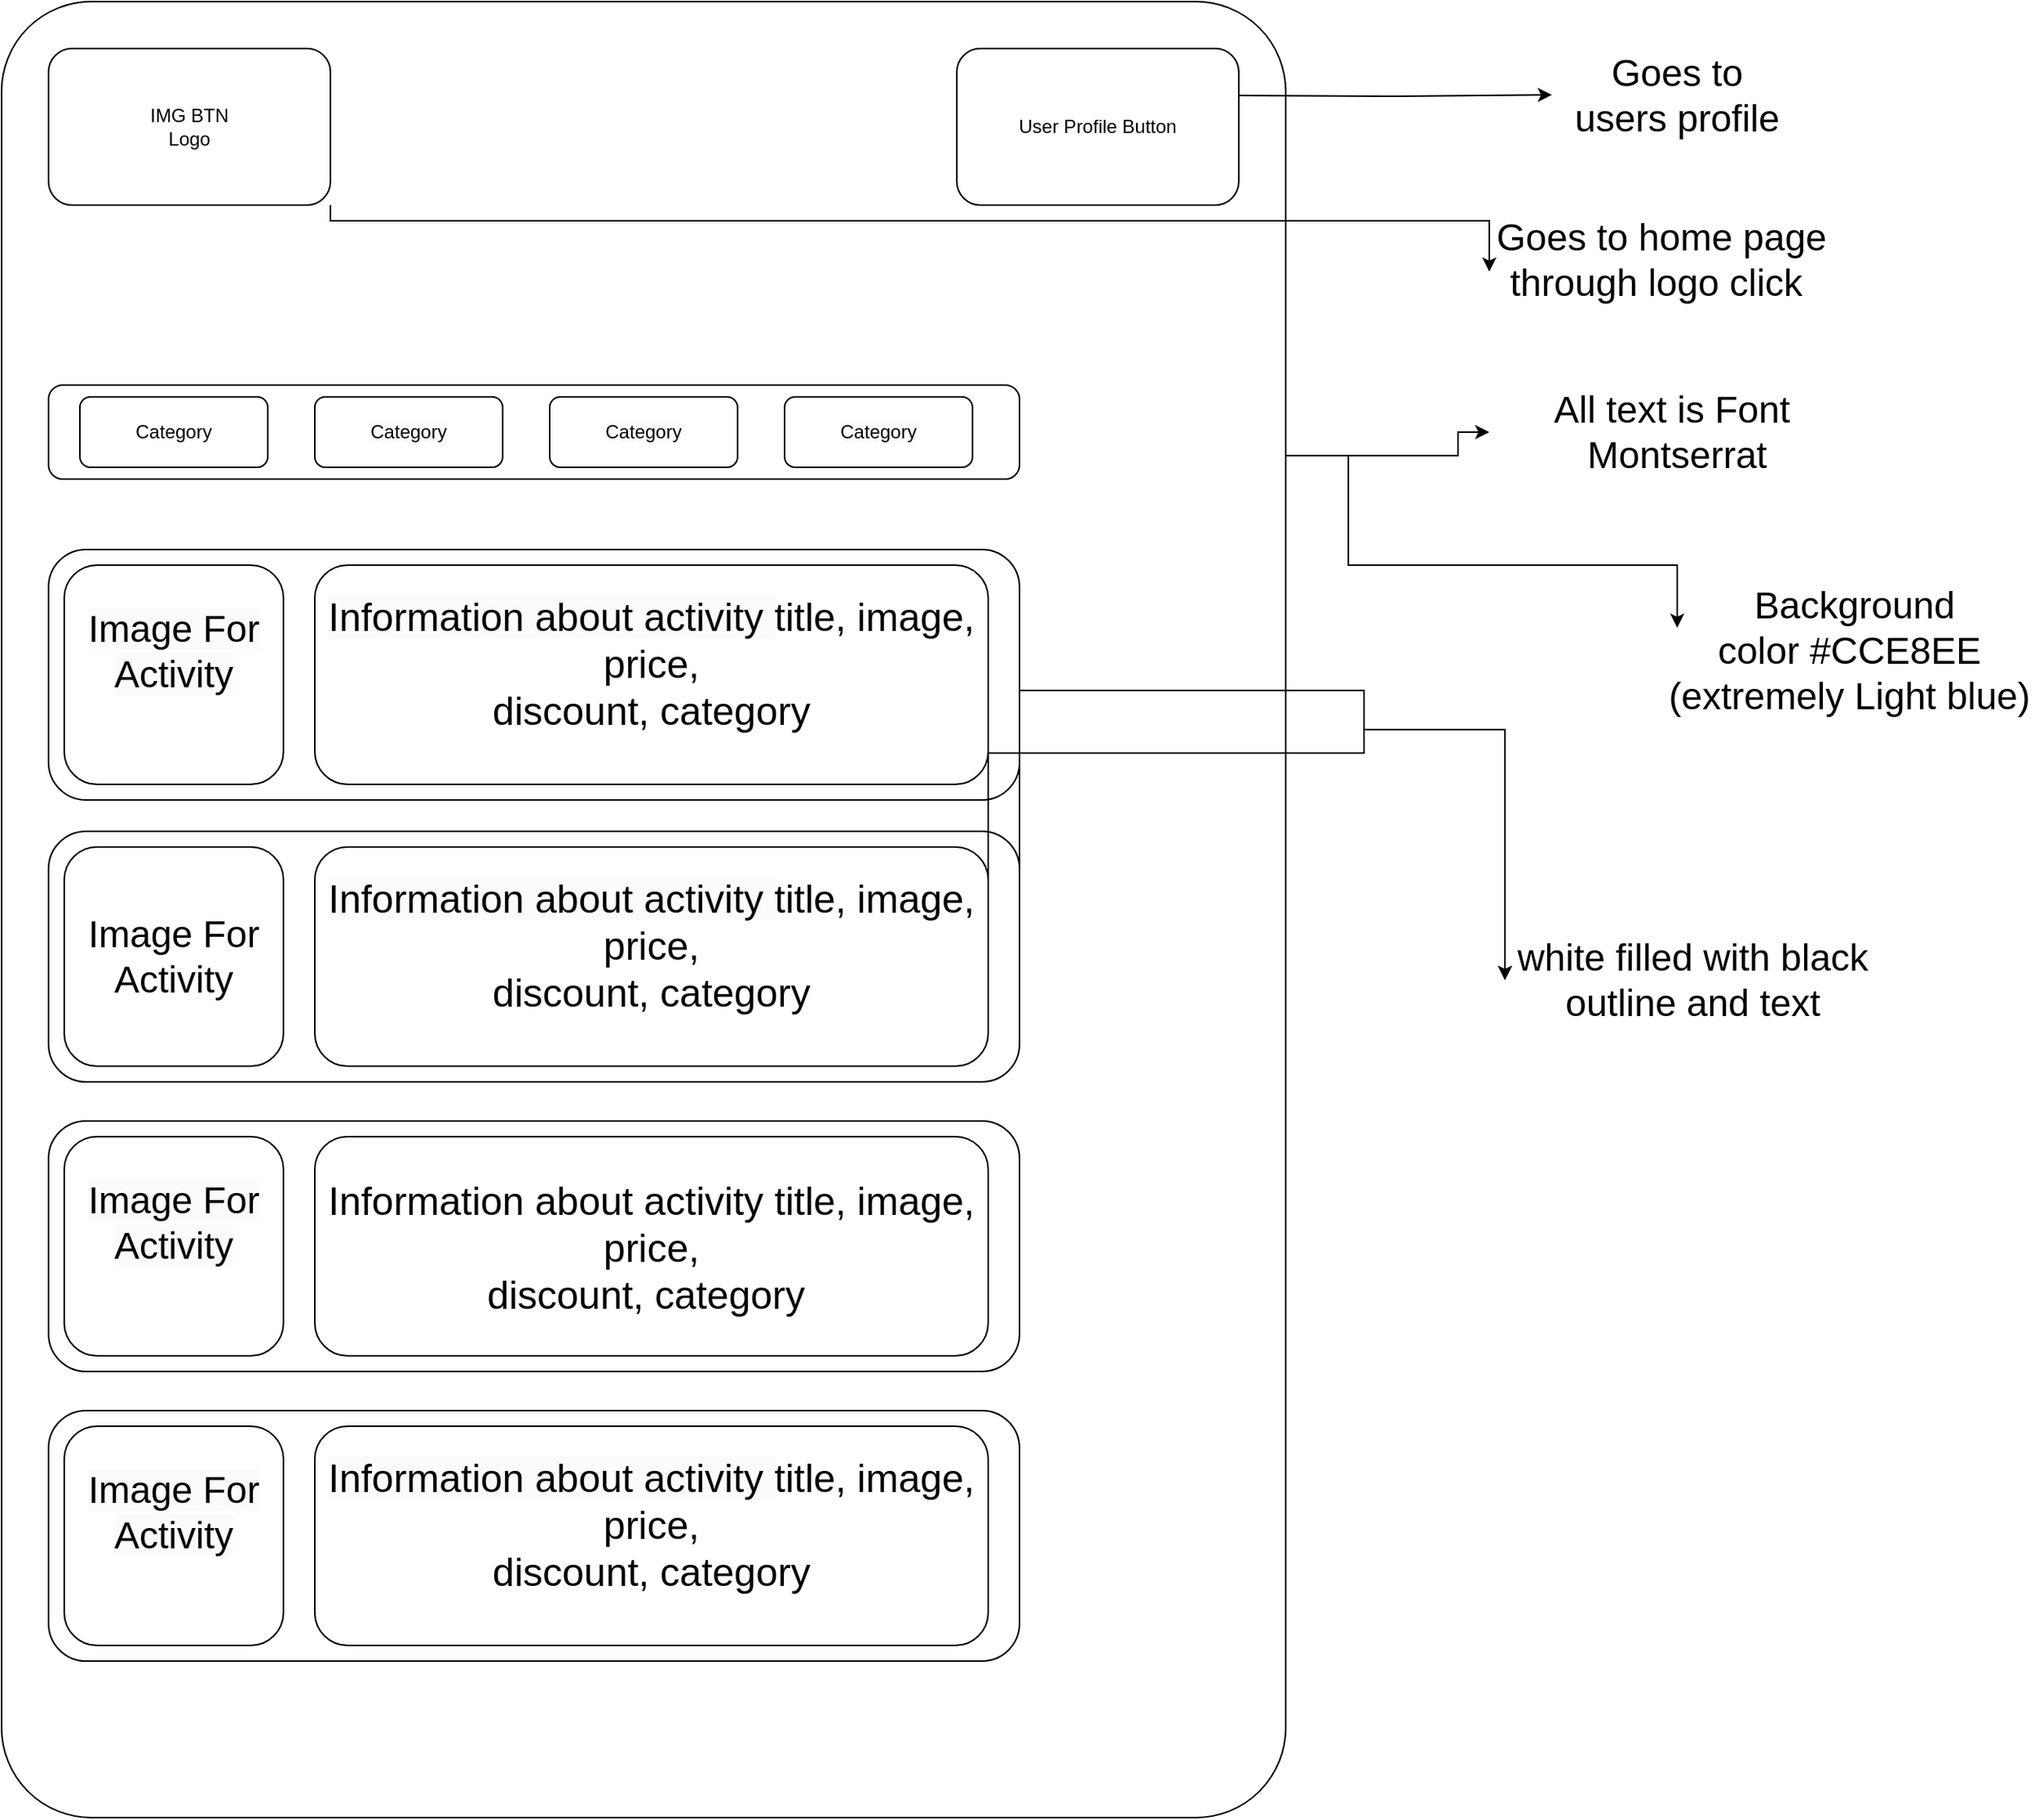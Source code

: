 <mxfile version="24.0.7" type="device">
  <diagram name="Page-1" id="f1b7ffb7-ca1e-a977-7cf5-a751b3c06c05">
    <mxGraphModel dx="1434" dy="738" grid="1" gridSize="10" guides="1" tooltips="1" connect="1" arrows="1" fold="1" page="1" pageScale="1" pageWidth="826" pageHeight="1169" background="none" math="0" shadow="0">
      <root>
        <mxCell id="0" />
        <mxCell id="1" parent="0" />
        <mxCell id="qfFioo9fjU9TVqREYKtZ-2" style="edgeStyle=orthogonalEdgeStyle;rounded=0;orthogonalLoop=1;jettySize=auto;html=1;exitX=1;exitY=0.25;exitDx=0;exitDy=0;entryX=0;entryY=0.5;entryDx=0;entryDy=0;" parent="1" source="dO-Ke5plsGIxC5qf2pMP-61" target="qfFioo9fjU9TVqREYKtZ-1" edge="1">
          <mxGeometry relative="1" as="geometry">
            <Array as="points">
              <mxPoint x="930" y="290" />
              <mxPoint x="930" y="275" />
            </Array>
          </mxGeometry>
        </mxCell>
        <mxCell id="qfFioo9fjU9TVqREYKtZ-5" style="edgeStyle=orthogonalEdgeStyle;rounded=0;orthogonalLoop=1;jettySize=auto;html=1;exitX=1;exitY=0.25;exitDx=0;exitDy=0;" parent="1" source="dO-Ke5plsGIxC5qf2pMP-61" target="qfFioo9fjU9TVqREYKtZ-3" edge="1">
          <mxGeometry relative="1" as="geometry">
            <mxPoint x="940" y="370" as="targetPoint" />
            <Array as="points">
              <mxPoint x="860" y="290" />
              <mxPoint x="860" y="360" />
              <mxPoint x="1070" y="360" />
            </Array>
          </mxGeometry>
        </mxCell>
        <mxCell id="dO-Ke5plsGIxC5qf2pMP-61" value="" style="rounded=1;whiteSpace=wrap;html=1;arcSize=7;" parent="1" vertex="1">
          <mxGeometry width="820" height="1160" as="geometry" />
        </mxCell>
        <mxCell id="dO-Ke5plsGIxC5qf2pMP-62" value="" style="rounded=1;whiteSpace=wrap;html=1;" parent="1" vertex="1">
          <mxGeometry x="30" y="350" width="620" height="160" as="geometry" />
        </mxCell>
        <mxCell id="dO-Ke5plsGIxC5qf2pMP-63" value="&#xa;&lt;span style=&quot;color: rgb(0, 0, 0); font-family: Helvetica; font-size: 25px; font-style: normal; font-variant-ligatures: normal; font-variant-caps: normal; font-weight: 400; letter-spacing: normal; orphans: 2; text-align: center; text-indent: 0px; text-transform: none; widows: 2; word-spacing: 0px; -webkit-text-stroke-width: 0px; white-space: normal; background-color: rgb(251, 251, 251); text-decoration-thickness: initial; text-decoration-style: initial; text-decoration-color: initial; display: inline !important; float: none;&quot;&gt;Information about activity&amp;nbsp;&lt;/span&gt;&lt;span style=&quot;color: rgb(0, 0, 0); font-family: Helvetica; font-size: 25px; font-style: normal; font-variant-ligatures: normal; font-variant-caps: normal; font-weight: 400; letter-spacing: normal; orphans: 2; text-align: center; text-indent: 0px; text-transform: none; widows: 2; word-spacing: 0px; -webkit-text-stroke-width: 0px; white-space: normal; background-color: initial; text-decoration-thickness: initial; text-decoration-style: initial; text-decoration-color: initial;&quot;&gt;title, image, price,&lt;br&gt;&lt;/span&gt;&lt;span style=&quot;color: rgb(0, 0, 0); font-family: Helvetica; font-size: 25px; font-style: normal; font-variant-ligatures: normal; font-variant-caps: normal; font-weight: 400; letter-spacing: normal; orphans: 2; text-align: center; text-indent: 0px; text-transform: none; widows: 2; word-spacing: 0px; -webkit-text-stroke-width: 0px; white-space: normal; background-color: initial; text-decoration-thickness: initial; text-decoration-style: initial; text-decoration-color: initial;&quot;&gt;discount, category&lt;/span&gt;&#xa;&#xa;" style="rounded=1;whiteSpace=wrap;html=1;" parent="1" vertex="1">
          <mxGeometry x="200" y="360" width="430" height="140" as="geometry" />
        </mxCell>
        <mxCell id="qfFioo9fjU9TVqREYKtZ-9" style="edgeStyle=orthogonalEdgeStyle;rounded=0;orthogonalLoop=1;jettySize=auto;html=1;exitX=1;exitY=0.25;exitDx=0;exitDy=0;entryX=0;entryY=0.5;entryDx=0;entryDy=0;" parent="1" source="dO-Ke5plsGIxC5qf2pMP-65" target="qfFioo9fjU9TVqREYKtZ-7" edge="1">
          <mxGeometry relative="1" as="geometry">
            <Array as="points">
              <mxPoint x="870" y="440" />
              <mxPoint x="870" y="465" />
            </Array>
          </mxGeometry>
        </mxCell>
        <mxCell id="dO-Ke5plsGIxC5qf2pMP-65" value="" style="rounded=1;whiteSpace=wrap;html=1;" parent="1" vertex="1">
          <mxGeometry x="30" y="530" width="620" height="160" as="geometry" />
        </mxCell>
        <mxCell id="qfFioo9fjU9TVqREYKtZ-8" style="edgeStyle=orthogonalEdgeStyle;rounded=0;orthogonalLoop=1;jettySize=auto;html=1;exitX=1;exitY=0.5;exitDx=0;exitDy=0;entryX=0;entryY=0.5;entryDx=0;entryDy=0;" parent="1" source="dO-Ke5plsGIxC5qf2pMP-66" target="qfFioo9fjU9TVqREYKtZ-7" edge="1">
          <mxGeometry relative="1" as="geometry">
            <Array as="points">
              <mxPoint x="870" y="480" />
              <mxPoint x="870" y="465" />
            </Array>
          </mxGeometry>
        </mxCell>
        <mxCell id="dO-Ke5plsGIxC5qf2pMP-66" value="&#xa;&lt;span style=&quot;color: rgb(0, 0, 0); font-family: Helvetica; font-size: 25px; font-style: normal; font-variant-ligatures: normal; font-variant-caps: normal; font-weight: 400; letter-spacing: normal; orphans: 2; text-align: center; text-indent: 0px; text-transform: none; widows: 2; word-spacing: 0px; -webkit-text-stroke-width: 0px; white-space: normal; background-color: rgb(251, 251, 251); text-decoration-thickness: initial; text-decoration-style: initial; text-decoration-color: initial; display: inline !important; float: none;&quot;&gt;Information about activity&amp;nbsp;&lt;/span&gt;&lt;span style=&quot;color: rgb(0, 0, 0); font-family: Helvetica; font-size: 25px; font-style: normal; font-variant-ligatures: normal; font-variant-caps: normal; font-weight: 400; letter-spacing: normal; orphans: 2; text-align: center; text-indent: 0px; text-transform: none; widows: 2; word-spacing: 0px; -webkit-text-stroke-width: 0px; white-space: normal; background-color: initial; text-decoration-thickness: initial; text-decoration-style: initial; text-decoration-color: initial;&quot;&gt;title, image, price,&lt;br&gt;&lt;/span&gt;&lt;span style=&quot;color: rgb(0, 0, 0); font-family: Helvetica; font-size: 25px; font-style: normal; font-variant-ligatures: normal; font-variant-caps: normal; font-weight: 400; letter-spacing: normal; orphans: 2; text-align: center; text-indent: 0px; text-transform: none; widows: 2; word-spacing: 0px; -webkit-text-stroke-width: 0px; white-space: normal; background-color: initial; text-decoration-thickness: initial; text-decoration-style: initial; text-decoration-color: initial;&quot;&gt;discount, category&lt;/span&gt;&#xa;&#xa;" style="rounded=1;whiteSpace=wrap;html=1;" parent="1" vertex="1">
          <mxGeometry x="200" y="540" width="430" height="140" as="geometry" />
        </mxCell>
        <mxCell id="dO-Ke5plsGIxC5qf2pMP-67" value="" style="rounded=1;whiteSpace=wrap;html=1;" parent="1" vertex="1">
          <mxGeometry x="30" y="715" width="620" height="160" as="geometry" />
        </mxCell>
        <mxCell id="dO-Ke5plsGIxC5qf2pMP-68" value="&lt;font style=&quot;&quot;&gt;&lt;span style=&quot;font-size: 25px;&quot;&gt;Information about activity&amp;nbsp;&lt;span style=&quot;background-color: initial;&quot;&gt;title, image, price,&lt;br&gt;&lt;/span&gt;&lt;span style=&quot;background-color: initial;&quot;&gt;discount, category&lt;/span&gt;&amp;nbsp;&lt;/span&gt;&lt;/font&gt;" style="rounded=1;whiteSpace=wrap;html=1;" parent="1" vertex="1">
          <mxGeometry x="200" y="725" width="430" height="140" as="geometry" />
        </mxCell>
        <mxCell id="dO-Ke5plsGIxC5qf2pMP-69" value="" style="rounded=1;whiteSpace=wrap;html=1;" parent="1" vertex="1">
          <mxGeometry x="30" y="900" width="620" height="160" as="geometry" />
        </mxCell>
        <mxCell id="dO-Ke5plsGIxC5qf2pMP-70" value="&#xa;&lt;span style=&quot;color: rgb(0, 0, 0); font-family: Helvetica; font-size: 25px; font-style: normal; font-variant-ligatures: normal; font-variant-caps: normal; font-weight: 400; letter-spacing: normal; orphans: 2; text-align: center; text-indent: 0px; text-transform: none; widows: 2; word-spacing: 0px; -webkit-text-stroke-width: 0px; white-space: normal; background-color: rgb(251, 251, 251); text-decoration-thickness: initial; text-decoration-style: initial; text-decoration-color: initial; display: inline !important; float: none;&quot;&gt;Information about activity&amp;nbsp;&lt;/span&gt;&lt;span style=&quot;color: rgb(0, 0, 0); font-family: Helvetica; font-size: 25px; font-style: normal; font-variant-ligatures: normal; font-variant-caps: normal; font-weight: 400; letter-spacing: normal; orphans: 2; text-align: center; text-indent: 0px; text-transform: none; widows: 2; word-spacing: 0px; -webkit-text-stroke-width: 0px; white-space: normal; background-color: initial; text-decoration-thickness: initial; text-decoration-style: initial; text-decoration-color: initial;&quot;&gt;title, image, price,&lt;br&gt;&lt;/span&gt;&lt;span style=&quot;color: rgb(0, 0, 0); font-family: Helvetica; font-size: 25px; font-style: normal; font-variant-ligatures: normal; font-variant-caps: normal; font-weight: 400; letter-spacing: normal; orphans: 2; text-align: center; text-indent: 0px; text-transform: none; widows: 2; word-spacing: 0px; -webkit-text-stroke-width: 0px; white-space: normal; background-color: initial; text-decoration-thickness: initial; text-decoration-style: initial; text-decoration-color: initial;&quot;&gt;discount, category&lt;/span&gt;&#xa;&#xa;" style="rounded=1;whiteSpace=wrap;html=1;" parent="1" vertex="1">
          <mxGeometry x="200" y="910" width="430" height="140" as="geometry" />
        </mxCell>
        <mxCell id="qfFioo9fjU9TVqREYKtZ-1" value="&lt;font style=&quot;font-size: 24px;&quot;&gt;All text is Font&amp;nbsp;&lt;/font&gt;&lt;div&gt;&lt;font style=&quot;&quot;&gt;&lt;font style=&quot;font-size: 24px;&quot;&gt;Montserrat&lt;/font&gt;&lt;br&gt;&lt;/font&gt;&lt;/div&gt;" style="text;strokeColor=none;align=center;fillColor=none;html=1;verticalAlign=middle;whiteSpace=wrap;rounded=0;" parent="1" vertex="1">
          <mxGeometry x="950" y="190" width="240" height="170" as="geometry" />
        </mxCell>
        <mxCell id="qfFioo9fjU9TVqREYKtZ-3" value="&lt;font style=&quot;font-size: 24px;&quot;&gt;&amp;nbsp;Background color&amp;nbsp;#CCE8EE (extremely Light blue)&lt;/font&gt;" style="text;strokeColor=none;align=center;fillColor=none;html=1;verticalAlign=middle;whiteSpace=wrap;rounded=0;" parent="1" vertex="1">
          <mxGeometry x="1060" y="400" width="240" height="30" as="geometry" />
        </mxCell>
        <mxCell id="qfFioo9fjU9TVqREYKtZ-7" value="&lt;font style=&quot;font-size: 24px;&quot;&gt;white filled with black outline and text&lt;/font&gt;" style="text;strokeColor=none;align=center;fillColor=none;html=1;verticalAlign=middle;whiteSpace=wrap;rounded=0;" parent="1" vertex="1">
          <mxGeometry x="960" y="610" width="240" height="30" as="geometry" />
        </mxCell>
        <mxCell id="qfFioo9fjU9TVqREYKtZ-15" style="edgeStyle=orthogonalEdgeStyle;rounded=0;orthogonalLoop=1;jettySize=auto;html=1;exitX=1;exitY=0.5;exitDx=0;exitDy=0;" parent="1" edge="1">
          <mxGeometry relative="1" as="geometry">
            <mxPoint x="990" y="59.571" as="targetPoint" />
            <mxPoint x="790" y="60" as="sourcePoint" />
          </mxGeometry>
        </mxCell>
        <mxCell id="qfFioo9fjU9TVqREYKtZ-14" value="&lt;font style=&quot;font-size: 24px;&quot;&gt;Goes to home page through logo click&amp;nbsp;&lt;/font&gt;" style="text;html=1;align=center;verticalAlign=middle;whiteSpace=wrap;rounded=0;" parent="1" vertex="1">
          <mxGeometry x="950" y="150" width="220" height="30" as="geometry" />
        </mxCell>
        <mxCell id="qfFioo9fjU9TVqREYKtZ-16" value="&lt;font style=&quot;font-size: 24px;&quot;&gt;Goes to users profile&lt;/font&gt;" style="text;html=1;align=center;verticalAlign=middle;whiteSpace=wrap;rounded=0;" parent="1" vertex="1">
          <mxGeometry x="1000" y="45" width="140" height="30" as="geometry" />
        </mxCell>
        <mxCell id="qfFioo9fjU9TVqREYKtZ-21" style="edgeStyle=orthogonalEdgeStyle;rounded=0;orthogonalLoop=1;jettySize=auto;html=1;exitX=1;exitY=1;exitDx=0;exitDy=0;entryX=0;entryY=0.75;entryDx=0;entryDy=0;" parent="1" source="qfFioo9fjU9TVqREYKtZ-18" target="qfFioo9fjU9TVqREYKtZ-14" edge="1">
          <mxGeometry relative="1" as="geometry">
            <Array as="points">
              <mxPoint x="210" y="140" />
              <mxPoint x="950" y="140" />
            </Array>
          </mxGeometry>
        </mxCell>
        <mxCell id="qfFioo9fjU9TVqREYKtZ-18" value="IMG BTN&lt;div&gt;Logo&lt;/div&gt;" style="rounded=1;whiteSpace=wrap;html=1;" parent="1" vertex="1">
          <mxGeometry x="30" y="30" width="180" height="100" as="geometry" />
        </mxCell>
        <mxCell id="qfFioo9fjU9TVqREYKtZ-19" value="User Profile Button" style="rounded=1;whiteSpace=wrap;html=1;" parent="1" vertex="1">
          <mxGeometry x="610" y="30" width="180" height="100" as="geometry" />
        </mxCell>
        <mxCell id="oaDcxy555EQU2dOU_DmL-1" value="&#xa;&lt;span style=&quot;color: rgb(0, 0, 0); font-family: Helvetica; font-size: 24px; font-style: normal; font-variant-ligatures: normal; font-variant-caps: normal; font-weight: 400; letter-spacing: normal; orphans: 2; text-align: center; text-indent: 0px; text-transform: none; widows: 2; word-spacing: 0px; -webkit-text-stroke-width: 0px; white-space: normal; background-color: rgb(251, 251, 251); text-decoration-thickness: initial; text-decoration-style: initial; text-decoration-color: initial; float: none; display: inline !important;&quot;&gt;Image For Activity&lt;/span&gt;&#xa;&#xa;" style="rounded=1;whiteSpace=wrap;html=1;fontSize=24;" parent="1" vertex="1">
          <mxGeometry x="40" y="360" width="140" height="140" as="geometry" />
        </mxCell>
        <mxCell id="oaDcxy555EQU2dOU_DmL-2" value="Image For Activity" style="rounded=1;whiteSpace=wrap;html=1;fontSize=24;" parent="1" vertex="1">
          <mxGeometry x="40" y="540" width="140" height="140" as="geometry" />
        </mxCell>
        <mxCell id="oaDcxy555EQU2dOU_DmL-3" value="&#xa;&lt;span style=&quot;color: rgb(0, 0, 0); font-family: Helvetica; font-size: 24px; font-style: normal; font-variant-ligatures: normal; font-variant-caps: normal; font-weight: 400; letter-spacing: normal; orphans: 2; text-align: center; text-indent: 0px; text-transform: none; widows: 2; word-spacing: 0px; -webkit-text-stroke-width: 0px; white-space: normal; background-color: rgb(251, 251, 251); text-decoration-thickness: initial; text-decoration-style: initial; text-decoration-color: initial; float: none; display: inline !important;&quot;&gt;Image For Activity&lt;/span&gt;&#xa;&#xa;" style="rounded=1;whiteSpace=wrap;html=1;fontSize=24;" parent="1" vertex="1">
          <mxGeometry x="40" y="725" width="140" height="140" as="geometry" />
        </mxCell>
        <mxCell id="oaDcxy555EQU2dOU_DmL-4" value="&#xa;&lt;span style=&quot;color: rgb(0, 0, 0); font-family: Helvetica; font-size: 24px; font-style: normal; font-variant-ligatures: normal; font-variant-caps: normal; font-weight: 400; letter-spacing: normal; orphans: 2; text-align: center; text-indent: 0px; text-transform: none; widows: 2; word-spacing: 0px; -webkit-text-stroke-width: 0px; white-space: normal; background-color: rgb(251, 251, 251); text-decoration-thickness: initial; text-decoration-style: initial; text-decoration-color: initial; float: none; display: inline !important;&quot;&gt;Image For Activity&lt;/span&gt;&#xa;&#xa;" style="rounded=1;whiteSpace=wrap;html=1;fontSize=24;" parent="1" vertex="1">
          <mxGeometry x="40" y="910" width="140" height="140" as="geometry" />
        </mxCell>
        <mxCell id="KKp7hivwiA1-ya3OCKLL-1" value="" style="rounded=1;whiteSpace=wrap;html=1;" vertex="1" parent="1">
          <mxGeometry x="30" y="245" width="620" height="60" as="geometry" />
        </mxCell>
        <mxCell id="KKp7hivwiA1-ya3OCKLL-2" value="Category" style="rounded=1;whiteSpace=wrap;html=1;" vertex="1" parent="1">
          <mxGeometry x="50" y="252.5" width="120" height="45" as="geometry" />
        </mxCell>
        <mxCell id="KKp7hivwiA1-ya3OCKLL-3" value="&lt;span style=&quot;color: rgb(0, 0, 0); font-family: Helvetica; font-size: 12px; font-style: normal; font-variant-ligatures: normal; font-variant-caps: normal; font-weight: 400; letter-spacing: normal; orphans: 2; text-align: center; text-indent: 0px; text-transform: none; widows: 2; word-spacing: 0px; -webkit-text-stroke-width: 0px; white-space: normal; background-color: rgb(251, 251, 251); text-decoration-thickness: initial; text-decoration-style: initial; text-decoration-color: initial; display: inline !important; float: none;&quot;&gt;Category&lt;/span&gt;" style="rounded=1;whiteSpace=wrap;html=1;" vertex="1" parent="1">
          <mxGeometry x="200" y="252.5" width="120" height="45" as="geometry" />
        </mxCell>
        <mxCell id="KKp7hivwiA1-ya3OCKLL-4" value="&lt;span style=&quot;color: rgb(0, 0, 0); font-family: Helvetica; font-size: 12px; font-style: normal; font-variant-ligatures: normal; font-variant-caps: normal; font-weight: 400; letter-spacing: normal; orphans: 2; text-align: center; text-indent: 0px; text-transform: none; widows: 2; word-spacing: 0px; -webkit-text-stroke-width: 0px; white-space: normal; background-color: rgb(251, 251, 251); text-decoration-thickness: initial; text-decoration-style: initial; text-decoration-color: initial; display: inline !important; float: none;&quot;&gt;Category&lt;/span&gt;" style="rounded=1;whiteSpace=wrap;html=1;" vertex="1" parent="1">
          <mxGeometry x="350" y="252.5" width="120" height="45" as="geometry" />
        </mxCell>
        <mxCell id="KKp7hivwiA1-ya3OCKLL-5" value="&lt;span style=&quot;color: rgb(0, 0, 0); font-family: Helvetica; font-size: 12px; font-style: normal; font-variant-ligatures: normal; font-variant-caps: normal; font-weight: 400; letter-spacing: normal; orphans: 2; text-align: center; text-indent: 0px; text-transform: none; widows: 2; word-spacing: 0px; -webkit-text-stroke-width: 0px; white-space: normal; background-color: rgb(251, 251, 251); text-decoration-thickness: initial; text-decoration-style: initial; text-decoration-color: initial; display: inline !important; float: none;&quot;&gt;Category&lt;/span&gt;" style="rounded=1;whiteSpace=wrap;html=1;" vertex="1" parent="1">
          <mxGeometry x="500" y="252.5" width="120" height="45" as="geometry" />
        </mxCell>
      </root>
    </mxGraphModel>
  </diagram>
</mxfile>
